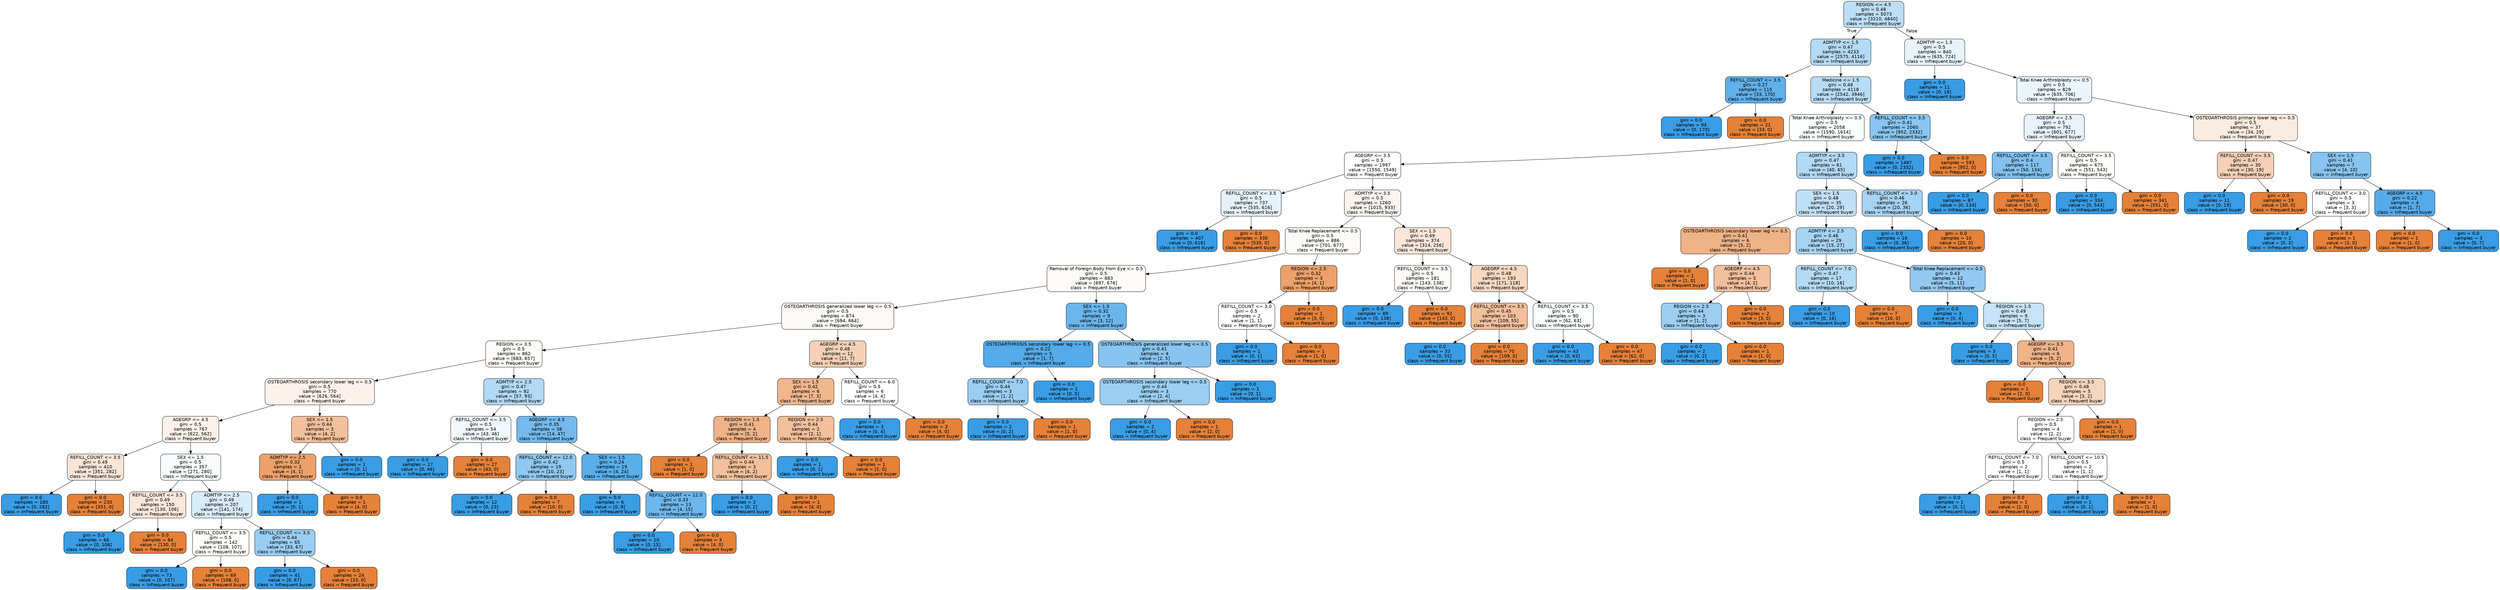 digraph Tree {
node [shape=box, style="filled, rounded", color="black", fontname=helvetica] ;
edge [fontname=helvetica] ;
0 [label="REGION <= 4.5\ngini = 0.48\nsamples = 5073\nvalue = [3210, 4840]\nclass = Infrequent buyer", fillcolor="#399de556"] ;
1 [label="ADMTYP <= 1.5\ngini = 0.47\nsamples = 4233\nvalue = [2575, 4116]\nclass = Infrequent buyer", fillcolor="#399de55f"] ;
0 -> 1 [labeldistance=2.5, labelangle=45, headlabel="True"] ;
2 [label="REFILL_COUNT <= 3.5\ngini = 0.27\nsamples = 115\nvalue = [33, 170]\nclass = Infrequent buyer", fillcolor="#399de5cd"] ;
1 -> 2 ;
3 [label="gini = 0.0\nsamples = 94\nvalue = [0, 170]\nclass = Infrequent buyer", fillcolor="#399de5ff"] ;
2 -> 3 ;
4 [label="gini = 0.0\nsamples = 21\nvalue = [33, 0]\nclass = Frequent buyer", fillcolor="#e58139ff"] ;
2 -> 4 ;
5 [label="Medicine <= 1.5\ngini = 0.48\nsamples = 4118\nvalue = [2542, 3946]\nclass = Infrequent buyer", fillcolor="#399de55b"] ;
1 -> 5 ;
6 [label="Total Knee Arthrolplasty <= 0.5\ngini = 0.5\nsamples = 2058\nvalue = [1590, 1614]\nclass = Infrequent buyer", fillcolor="#399de504"] ;
5 -> 6 ;
7 [label="AGEGRP <= 3.5\ngini = 0.5\nsamples = 1997\nvalue = [1550, 1549]\nclass = Frequent buyer", fillcolor="#e5813900"] ;
6 -> 7 ;
8 [label="REFILL_COUNT <= 3.5\ngini = 0.5\nsamples = 737\nvalue = [535, 616]\nclass = Infrequent buyer", fillcolor="#399de522"] ;
7 -> 8 ;
9 [label="gini = 0.0\nsamples = 407\nvalue = [0, 616]\nclass = Infrequent buyer", fillcolor="#399de5ff"] ;
8 -> 9 ;
10 [label="gini = 0.0\nsamples = 330\nvalue = [535, 0]\nclass = Frequent buyer", fillcolor="#e58139ff"] ;
8 -> 10 ;
11 [label="ADMTYP <= 3.5\ngini = 0.5\nsamples = 1260\nvalue = [1015, 933]\nclass = Frequent buyer", fillcolor="#e5813915"] ;
7 -> 11 ;
12 [label="Total Knee Replacement <= 0.5\ngini = 0.5\nsamples = 886\nvalue = [701, 677]\nclass = Frequent buyer", fillcolor="#e5813909"] ;
11 -> 12 ;
13 [label="Removal of Foreign Body from Eye <= 0.5\ngini = 0.5\nsamples = 883\nvalue = [697, 676]\nclass = Frequent buyer", fillcolor="#e5813908"] ;
12 -> 13 ;
14 [label="OSTEOARTHROSIS generalized lower leg <= 0.5\ngini = 0.5\nsamples = 874\nvalue = [694, 664]\nclass = Frequent buyer", fillcolor="#e581390b"] ;
13 -> 14 ;
15 [label="REGION <= 3.5\ngini = 0.5\nsamples = 862\nvalue = [683, 657]\nclass = Frequent buyer", fillcolor="#e581390a"] ;
14 -> 15 ;
16 [label="OSTEOARTHROSIS secondary lower leg <= 0.5\ngini = 0.5\nsamples = 770\nvalue = [626, 564]\nclass = Frequent buyer", fillcolor="#e5813919"] ;
15 -> 16 ;
17 [label="AGEGRP <= 4.5\ngini = 0.5\nsamples = 767\nvalue = [622, 562]\nclass = Frequent buyer", fillcolor="#e5813919"] ;
16 -> 17 ;
18 [label="REFILL_COUNT <= 3.5\ngini = 0.49\nsamples = 410\nvalue = [351, 282]\nclass = Frequent buyer", fillcolor="#e5813932"] ;
17 -> 18 ;
19 [label="gini = 0.0\nsamples = 180\nvalue = [0, 282]\nclass = Infrequent buyer", fillcolor="#399de5ff"] ;
18 -> 19 ;
20 [label="gini = 0.0\nsamples = 230\nvalue = [351, 0]\nclass = Frequent buyer", fillcolor="#e58139ff"] ;
18 -> 20 ;
21 [label="SEX <= 1.5\ngini = 0.5\nsamples = 357\nvalue = [271, 280]\nclass = Infrequent buyer", fillcolor="#399de508"] ;
17 -> 21 ;
22 [label="REFILL_COUNT <= 3.5\ngini = 0.49\nsamples = 150\nvalue = [130, 106]\nclass = Frequent buyer", fillcolor="#e581392f"] ;
21 -> 22 ;
23 [label="gini = 0.0\nsamples = 66\nvalue = [0, 106]\nclass = Infrequent buyer", fillcolor="#399de5ff"] ;
22 -> 23 ;
24 [label="gini = 0.0\nsamples = 84\nvalue = [130, 0]\nclass = Frequent buyer", fillcolor="#e58139ff"] ;
22 -> 24 ;
25 [label="ADMTYP <= 2.5\ngini = 0.49\nsamples = 207\nvalue = [141, 174]\nclass = Infrequent buyer", fillcolor="#399de530"] ;
21 -> 25 ;
26 [label="REFILL_COUNT <= 3.5\ngini = 0.5\nsamples = 142\nvalue = [108, 107]\nclass = Frequent buyer", fillcolor="#e5813902"] ;
25 -> 26 ;
27 [label="gini = 0.0\nsamples = 73\nvalue = [0, 107]\nclass = Infrequent buyer", fillcolor="#399de5ff"] ;
26 -> 27 ;
28 [label="gini = 0.0\nsamples = 69\nvalue = [108, 0]\nclass = Frequent buyer", fillcolor="#e58139ff"] ;
26 -> 28 ;
29 [label="REFILL_COUNT <= 3.5\ngini = 0.44\nsamples = 65\nvalue = [33, 67]\nclass = Infrequent buyer", fillcolor="#399de581"] ;
25 -> 29 ;
30 [label="gini = 0.0\nsamples = 41\nvalue = [0, 67]\nclass = Infrequent buyer", fillcolor="#399de5ff"] ;
29 -> 30 ;
31 [label="gini = 0.0\nsamples = 24\nvalue = [33, 0]\nclass = Frequent buyer", fillcolor="#e58139ff"] ;
29 -> 31 ;
32 [label="SEX <= 1.5\ngini = 0.44\nsamples = 3\nvalue = [4, 2]\nclass = Frequent buyer", fillcolor="#e581397f"] ;
16 -> 32 ;
33 [label="ADMTYP <= 2.5\ngini = 0.32\nsamples = 2\nvalue = [4, 1]\nclass = Frequent buyer", fillcolor="#e58139bf"] ;
32 -> 33 ;
34 [label="gini = 0.0\nsamples = 1\nvalue = [0, 1]\nclass = Infrequent buyer", fillcolor="#399de5ff"] ;
33 -> 34 ;
35 [label="gini = 0.0\nsamples = 1\nvalue = [4, 0]\nclass = Frequent buyer", fillcolor="#e58139ff"] ;
33 -> 35 ;
36 [label="gini = 0.0\nsamples = 1\nvalue = [0, 1]\nclass = Infrequent buyer", fillcolor="#399de5ff"] ;
32 -> 36 ;
37 [label="ADMTYP <= 2.5\ngini = 0.47\nsamples = 92\nvalue = [57, 93]\nclass = Infrequent buyer", fillcolor="#399de563"] ;
15 -> 37 ;
38 [label="REFILL_COUNT <= 3.5\ngini = 0.5\nsamples = 54\nvalue = [43, 46]\nclass = Infrequent buyer", fillcolor="#399de511"] ;
37 -> 38 ;
39 [label="gini = 0.0\nsamples = 27\nvalue = [0, 46]\nclass = Infrequent buyer", fillcolor="#399de5ff"] ;
38 -> 39 ;
40 [label="gini = 0.0\nsamples = 27\nvalue = [43, 0]\nclass = Frequent buyer", fillcolor="#e58139ff"] ;
38 -> 40 ;
41 [label="AGEGRP <= 4.5\ngini = 0.35\nsamples = 38\nvalue = [14, 47]\nclass = Infrequent buyer", fillcolor="#399de5b3"] ;
37 -> 41 ;
42 [label="REFILL_COUNT <= 12.0\ngini = 0.42\nsamples = 19\nvalue = [10, 23]\nclass = Infrequent buyer", fillcolor="#399de590"] ;
41 -> 42 ;
43 [label="gini = 0.0\nsamples = 12\nvalue = [0, 23]\nclass = Infrequent buyer", fillcolor="#399de5ff"] ;
42 -> 43 ;
44 [label="gini = 0.0\nsamples = 7\nvalue = [10, 0]\nclass = Frequent buyer", fillcolor="#e58139ff"] ;
42 -> 44 ;
45 [label="SEX <= 1.5\ngini = 0.24\nsamples = 19\nvalue = [4, 24]\nclass = Infrequent buyer", fillcolor="#399de5d4"] ;
41 -> 45 ;
46 [label="gini = 0.0\nsamples = 6\nvalue = [0, 9]\nclass = Infrequent buyer", fillcolor="#399de5ff"] ;
45 -> 46 ;
47 [label="REFILL_COUNT <= 12.0\ngini = 0.33\nsamples = 13\nvalue = [4, 15]\nclass = Infrequent buyer", fillcolor="#399de5bb"] ;
45 -> 47 ;
48 [label="gini = 0.0\nsamples = 10\nvalue = [0, 15]\nclass = Infrequent buyer", fillcolor="#399de5ff"] ;
47 -> 48 ;
49 [label="gini = 0.0\nsamples = 3\nvalue = [4, 0]\nclass = Frequent buyer", fillcolor="#e58139ff"] ;
47 -> 49 ;
50 [label="AGEGRP <= 4.5\ngini = 0.48\nsamples = 12\nvalue = [11, 7]\nclass = Frequent buyer", fillcolor="#e581395d"] ;
14 -> 50 ;
51 [label="SEX <= 1.5\ngini = 0.42\nsamples = 6\nvalue = [7, 3]\nclass = Frequent buyer", fillcolor="#e5813992"] ;
50 -> 51 ;
52 [label="REGION <= 1.5\ngini = 0.41\nsamples = 4\nvalue = [5, 2]\nclass = Frequent buyer", fillcolor="#e5813999"] ;
51 -> 52 ;
53 [label="gini = 0.0\nsamples = 1\nvalue = [1, 0]\nclass = Frequent buyer", fillcolor="#e58139ff"] ;
52 -> 53 ;
54 [label="REFILL_COUNT <= 11.5\ngini = 0.44\nsamples = 3\nvalue = [4, 2]\nclass = Frequent buyer", fillcolor="#e581397f"] ;
52 -> 54 ;
55 [label="gini = 0.0\nsamples = 2\nvalue = [0, 2]\nclass = Infrequent buyer", fillcolor="#399de5ff"] ;
54 -> 55 ;
56 [label="gini = 0.0\nsamples = 1\nvalue = [4, 0]\nclass = Frequent buyer", fillcolor="#e58139ff"] ;
54 -> 56 ;
57 [label="REGION <= 2.5\ngini = 0.44\nsamples = 2\nvalue = [2, 1]\nclass = Frequent buyer", fillcolor="#e581397f"] ;
51 -> 57 ;
58 [label="gini = 0.0\nsamples = 1\nvalue = [0, 1]\nclass = Infrequent buyer", fillcolor="#399de5ff"] ;
57 -> 58 ;
59 [label="gini = 0.0\nsamples = 1\nvalue = [2, 0]\nclass = Frequent buyer", fillcolor="#e58139ff"] ;
57 -> 59 ;
60 [label="REFILL_COUNT <= 6.0\ngini = 0.5\nsamples = 6\nvalue = [4, 4]\nclass = Frequent buyer", fillcolor="#e5813900"] ;
50 -> 60 ;
61 [label="gini = 0.0\nsamples = 3\nvalue = [0, 4]\nclass = Infrequent buyer", fillcolor="#399de5ff"] ;
60 -> 61 ;
62 [label="gini = 0.0\nsamples = 3\nvalue = [4, 0]\nclass = Frequent buyer", fillcolor="#e58139ff"] ;
60 -> 62 ;
63 [label="SEX <= 1.5\ngini = 0.32\nsamples = 9\nvalue = [3, 12]\nclass = Infrequent buyer", fillcolor="#399de5bf"] ;
13 -> 63 ;
64 [label="OSTEOARTHROSIS secondary lower leg <= 0.5\ngini = 0.22\nsamples = 5\nvalue = [1, 7]\nclass = Infrequent buyer", fillcolor="#399de5db"] ;
63 -> 64 ;
65 [label="REFILL_COUNT <= 7.0\ngini = 0.44\nsamples = 3\nvalue = [1, 2]\nclass = Infrequent buyer", fillcolor="#399de57f"] ;
64 -> 65 ;
66 [label="gini = 0.0\nsamples = 2\nvalue = [0, 2]\nclass = Infrequent buyer", fillcolor="#399de5ff"] ;
65 -> 66 ;
67 [label="gini = 0.0\nsamples = 1\nvalue = [1, 0]\nclass = Frequent buyer", fillcolor="#e58139ff"] ;
65 -> 67 ;
68 [label="gini = 0.0\nsamples = 2\nvalue = [0, 5]\nclass = Infrequent buyer", fillcolor="#399de5ff"] ;
64 -> 68 ;
69 [label="OSTEOARTHROSIS generalized lower leg <= 0.5\ngini = 0.41\nsamples = 4\nvalue = [2, 5]\nclass = Infrequent buyer", fillcolor="#399de599"] ;
63 -> 69 ;
70 [label="OSTEOARTHROSIS secondary lower leg <= 0.5\ngini = 0.44\nsamples = 3\nvalue = [2, 4]\nclass = Infrequent buyer", fillcolor="#399de57f"] ;
69 -> 70 ;
71 [label="gini = 0.0\nsamples = 2\nvalue = [0, 4]\nclass = Infrequent buyer", fillcolor="#399de5ff"] ;
70 -> 71 ;
72 [label="gini = 0.0\nsamples = 1\nvalue = [2, 0]\nclass = Frequent buyer", fillcolor="#e58139ff"] ;
70 -> 72 ;
73 [label="gini = 0.0\nsamples = 1\nvalue = [0, 1]\nclass = Infrequent buyer", fillcolor="#399de5ff"] ;
69 -> 73 ;
74 [label="REGION <= 2.5\ngini = 0.32\nsamples = 3\nvalue = [4, 1]\nclass = Frequent buyer", fillcolor="#e58139bf"] ;
12 -> 74 ;
75 [label="REFILL_COUNT <= 3.0\ngini = 0.5\nsamples = 2\nvalue = [1, 1]\nclass = Frequent buyer", fillcolor="#e5813900"] ;
74 -> 75 ;
76 [label="gini = 0.0\nsamples = 1\nvalue = [0, 1]\nclass = Infrequent buyer", fillcolor="#399de5ff"] ;
75 -> 76 ;
77 [label="gini = 0.0\nsamples = 1\nvalue = [1, 0]\nclass = Frequent buyer", fillcolor="#e58139ff"] ;
75 -> 77 ;
78 [label="gini = 0.0\nsamples = 1\nvalue = [3, 0]\nclass = Frequent buyer", fillcolor="#e58139ff"] ;
74 -> 78 ;
79 [label="SEX <= 1.5\ngini = 0.49\nsamples = 374\nvalue = [314, 256]\nclass = Frequent buyer", fillcolor="#e581392f"] ;
11 -> 79 ;
80 [label="REFILL_COUNT <= 3.5\ngini = 0.5\nsamples = 181\nvalue = [143, 138]\nclass = Frequent buyer", fillcolor="#e5813909"] ;
79 -> 80 ;
81 [label="gini = 0.0\nsamples = 89\nvalue = [0, 138]\nclass = Infrequent buyer", fillcolor="#399de5ff"] ;
80 -> 81 ;
82 [label="gini = 0.0\nsamples = 92\nvalue = [143, 0]\nclass = Frequent buyer", fillcolor="#e58139ff"] ;
80 -> 82 ;
83 [label="AGEGRP <= 4.5\ngini = 0.48\nsamples = 193\nvalue = [171, 118]\nclass = Frequent buyer", fillcolor="#e581394f"] ;
79 -> 83 ;
84 [label="REFILL_COUNT <= 3.5\ngini = 0.45\nsamples = 103\nvalue = [109, 55]\nclass = Frequent buyer", fillcolor="#e581397e"] ;
83 -> 84 ;
85 [label="gini = 0.0\nsamples = 33\nvalue = [0, 55]\nclass = Infrequent buyer", fillcolor="#399de5ff"] ;
84 -> 85 ;
86 [label="gini = 0.0\nsamples = 70\nvalue = [109, 0]\nclass = Frequent buyer", fillcolor="#e58139ff"] ;
84 -> 86 ;
87 [label="REFILL_COUNT <= 3.5\ngini = 0.5\nsamples = 90\nvalue = [62, 63]\nclass = Infrequent buyer", fillcolor="#399de504"] ;
83 -> 87 ;
88 [label="gini = 0.0\nsamples = 43\nvalue = [0, 63]\nclass = Infrequent buyer", fillcolor="#399de5ff"] ;
87 -> 88 ;
89 [label="gini = 0.0\nsamples = 47\nvalue = [62, 0]\nclass = Frequent buyer", fillcolor="#e58139ff"] ;
87 -> 89 ;
90 [label="ADMTYP <= 3.5\ngini = 0.47\nsamples = 61\nvalue = [40, 65]\nclass = Infrequent buyer", fillcolor="#399de562"] ;
6 -> 90 ;
91 [label="SEX <= 1.5\ngini = 0.48\nsamples = 35\nvalue = [20, 29]\nclass = Infrequent buyer", fillcolor="#399de54f"] ;
90 -> 91 ;
92 [label="OSTEOARTHROSIS secondary lower leg <= 0.5\ngini = 0.41\nsamples = 6\nvalue = [5, 2]\nclass = Frequent buyer", fillcolor="#e5813999"] ;
91 -> 92 ;
93 [label="gini = 0.0\nsamples = 1\nvalue = [1, 0]\nclass = Frequent buyer", fillcolor="#e58139ff"] ;
92 -> 93 ;
94 [label="AGEGRP <= 4.5\ngini = 0.44\nsamples = 5\nvalue = [4, 2]\nclass = Frequent buyer", fillcolor="#e581397f"] ;
92 -> 94 ;
95 [label="REGION <= 2.5\ngini = 0.44\nsamples = 3\nvalue = [1, 2]\nclass = Infrequent buyer", fillcolor="#399de57f"] ;
94 -> 95 ;
96 [label="gini = 0.0\nsamples = 2\nvalue = [0, 2]\nclass = Infrequent buyer", fillcolor="#399de5ff"] ;
95 -> 96 ;
97 [label="gini = 0.0\nsamples = 1\nvalue = [1, 0]\nclass = Frequent buyer", fillcolor="#e58139ff"] ;
95 -> 97 ;
98 [label="gini = 0.0\nsamples = 2\nvalue = [3, 0]\nclass = Frequent buyer", fillcolor="#e58139ff"] ;
94 -> 98 ;
99 [label="ADMTYP <= 2.5\ngini = 0.46\nsamples = 29\nvalue = [15, 27]\nclass = Infrequent buyer", fillcolor="#399de571"] ;
91 -> 99 ;
100 [label="REFILL_COUNT <= 7.0\ngini = 0.47\nsamples = 17\nvalue = [10, 16]\nclass = Infrequent buyer", fillcolor="#399de560"] ;
99 -> 100 ;
101 [label="gini = 0.0\nsamples = 10\nvalue = [0, 16]\nclass = Infrequent buyer", fillcolor="#399de5ff"] ;
100 -> 101 ;
102 [label="gini = 0.0\nsamples = 7\nvalue = [10, 0]\nclass = Frequent buyer", fillcolor="#e58139ff"] ;
100 -> 102 ;
103 [label="Total Knee Replacement <= 0.5\ngini = 0.43\nsamples = 12\nvalue = [5, 11]\nclass = Infrequent buyer", fillcolor="#399de58b"] ;
99 -> 103 ;
104 [label="gini = 0.0\nsamples = 3\nvalue = [0, 4]\nclass = Infrequent buyer", fillcolor="#399de5ff"] ;
103 -> 104 ;
105 [label="REGION <= 1.5\ngini = 0.49\nsamples = 9\nvalue = [5, 7]\nclass = Infrequent buyer", fillcolor="#399de549"] ;
103 -> 105 ;
106 [label="gini = 0.0\nsamples = 3\nvalue = [0, 5]\nclass = Infrequent buyer", fillcolor="#399de5ff"] ;
105 -> 106 ;
107 [label="AGEGRP <= 3.5\ngini = 0.41\nsamples = 6\nvalue = [5, 2]\nclass = Frequent buyer", fillcolor="#e5813999"] ;
105 -> 107 ;
108 [label="gini = 0.0\nsamples = 1\nvalue = [2, 0]\nclass = Frequent buyer", fillcolor="#e58139ff"] ;
107 -> 108 ;
109 [label="REGION <= 3.5\ngini = 0.48\nsamples = 5\nvalue = [3, 2]\nclass = Frequent buyer", fillcolor="#e5813955"] ;
107 -> 109 ;
110 [label="REGION <= 2.5\ngini = 0.5\nsamples = 4\nvalue = [2, 2]\nclass = Frequent buyer", fillcolor="#e5813900"] ;
109 -> 110 ;
111 [label="REFILL_COUNT <= 7.0\ngini = 0.5\nsamples = 2\nvalue = [1, 1]\nclass = Frequent buyer", fillcolor="#e5813900"] ;
110 -> 111 ;
112 [label="gini = 0.0\nsamples = 1\nvalue = [0, 1]\nclass = Infrequent buyer", fillcolor="#399de5ff"] ;
111 -> 112 ;
113 [label="gini = 0.0\nsamples = 1\nvalue = [1, 0]\nclass = Frequent buyer", fillcolor="#e58139ff"] ;
111 -> 113 ;
114 [label="REFILL_COUNT <= 10.5\ngini = 0.5\nsamples = 2\nvalue = [1, 1]\nclass = Frequent buyer", fillcolor="#e5813900"] ;
110 -> 114 ;
115 [label="gini = 0.0\nsamples = 1\nvalue = [0, 1]\nclass = Infrequent buyer", fillcolor="#399de5ff"] ;
114 -> 115 ;
116 [label="gini = 0.0\nsamples = 1\nvalue = [1, 0]\nclass = Frequent buyer", fillcolor="#e58139ff"] ;
114 -> 116 ;
117 [label="gini = 0.0\nsamples = 1\nvalue = [1, 0]\nclass = Frequent buyer", fillcolor="#e58139ff"] ;
109 -> 117 ;
118 [label="REFILL_COUNT <= 3.0\ngini = 0.46\nsamples = 26\nvalue = [20, 36]\nclass = Infrequent buyer", fillcolor="#399de571"] ;
90 -> 118 ;
119 [label="gini = 0.0\nsamples = 16\nvalue = [0, 36]\nclass = Infrequent buyer", fillcolor="#399de5ff"] ;
118 -> 119 ;
120 [label="gini = 0.0\nsamples = 10\nvalue = [20, 0]\nclass = Frequent buyer", fillcolor="#e58139ff"] ;
118 -> 120 ;
121 [label="REFILL_COUNT <= 3.5\ngini = 0.41\nsamples = 2060\nvalue = [952, 2332]\nclass = Infrequent buyer", fillcolor="#399de597"] ;
5 -> 121 ;
122 [label="gini = 0.0\nsamples = 1467\nvalue = [0, 2332]\nclass = Infrequent buyer", fillcolor="#399de5ff"] ;
121 -> 122 ;
123 [label="gini = 0.0\nsamples = 593\nvalue = [952, 0]\nclass = Frequent buyer", fillcolor="#e58139ff"] ;
121 -> 123 ;
124 [label="ADMTYP <= 1.5\ngini = 0.5\nsamples = 840\nvalue = [635, 724]\nclass = Infrequent buyer", fillcolor="#399de51f"] ;
0 -> 124 [labeldistance=2.5, labelangle=-45, headlabel="False"] ;
125 [label="gini = 0.0\nsamples = 11\nvalue = [0, 18]\nclass = Infrequent buyer", fillcolor="#399de5ff"] ;
124 -> 125 ;
126 [label="Total Knee Arthrolplasty <= 0.5\ngini = 0.5\nsamples = 829\nvalue = [635, 706]\nclass = Infrequent buyer", fillcolor="#399de51a"] ;
124 -> 126 ;
127 [label="AGEGRP <= 2.5\ngini = 0.5\nsamples = 792\nvalue = [601, 677]\nclass = Infrequent buyer", fillcolor="#399de51d"] ;
126 -> 127 ;
128 [label="REFILL_COUNT <= 3.5\ngini = 0.4\nsamples = 117\nvalue = [50, 134]\nclass = Infrequent buyer", fillcolor="#399de5a0"] ;
127 -> 128 ;
129 [label="gini = 0.0\nsamples = 87\nvalue = [0, 134]\nclass = Infrequent buyer", fillcolor="#399de5ff"] ;
128 -> 129 ;
130 [label="gini = 0.0\nsamples = 30\nvalue = [50, 0]\nclass = Frequent buyer", fillcolor="#e58139ff"] ;
128 -> 130 ;
131 [label="REFILL_COUNT <= 3.5\ngini = 0.5\nsamples = 675\nvalue = [551, 543]\nclass = Frequent buyer", fillcolor="#e5813904"] ;
127 -> 131 ;
132 [label="gini = 0.0\nsamples = 334\nvalue = [0, 543]\nclass = Infrequent buyer", fillcolor="#399de5ff"] ;
131 -> 132 ;
133 [label="gini = 0.0\nsamples = 341\nvalue = [551, 0]\nclass = Frequent buyer", fillcolor="#e58139ff"] ;
131 -> 133 ;
134 [label="OSTEOARTHROSIS primary lower leg <= 0.5\ngini = 0.5\nsamples = 37\nvalue = [34, 29]\nclass = Frequent buyer", fillcolor="#e5813925"] ;
126 -> 134 ;
135 [label="REFILL_COUNT <= 3.5\ngini = 0.47\nsamples = 30\nvalue = [30, 19]\nclass = Frequent buyer", fillcolor="#e581395e"] ;
134 -> 135 ;
136 [label="gini = 0.0\nsamples = 11\nvalue = [0, 19]\nclass = Infrequent buyer", fillcolor="#399de5ff"] ;
135 -> 136 ;
137 [label="gini = 0.0\nsamples = 19\nvalue = [30, 0]\nclass = Frequent buyer", fillcolor="#e58139ff"] ;
135 -> 137 ;
138 [label="SEX <= 1.5\ngini = 0.41\nsamples = 7\nvalue = [4, 10]\nclass = Infrequent buyer", fillcolor="#399de599"] ;
134 -> 138 ;
139 [label="REFILL_COUNT <= 3.0\ngini = 0.5\nsamples = 3\nvalue = [3, 3]\nclass = Frequent buyer", fillcolor="#e5813900"] ;
138 -> 139 ;
140 [label="gini = 0.0\nsamples = 2\nvalue = [0, 3]\nclass = Infrequent buyer", fillcolor="#399de5ff"] ;
139 -> 140 ;
141 [label="gini = 0.0\nsamples = 1\nvalue = [3, 0]\nclass = Frequent buyer", fillcolor="#e58139ff"] ;
139 -> 141 ;
142 [label="AGEGRP <= 4.5\ngini = 0.22\nsamples = 4\nvalue = [1, 7]\nclass = Infrequent buyer", fillcolor="#399de5db"] ;
138 -> 142 ;
143 [label="gini = 0.0\nsamples = 1\nvalue = [1, 0]\nclass = Frequent buyer", fillcolor="#e58139ff"] ;
142 -> 143 ;
144 [label="gini = 0.0\nsamples = 3\nvalue = [0, 7]\nclass = Infrequent buyer", fillcolor="#399de5ff"] ;
142 -> 144 ;
}